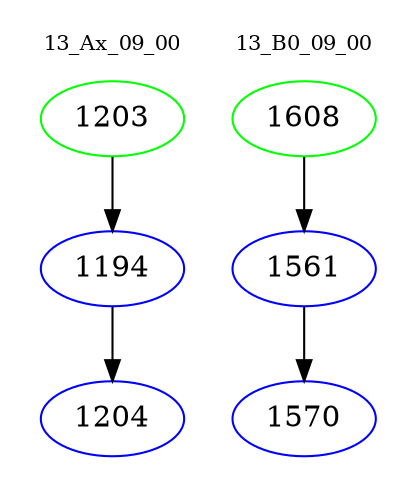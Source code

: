 digraph{
subgraph cluster_0 {
color = white
label = "13_Ax_09_00";
fontsize=10;
T0_1203 [label="1203", color="green"]
T0_1203 -> T0_1194 [color="black"]
T0_1194 [label="1194", color="blue"]
T0_1194 -> T0_1204 [color="black"]
T0_1204 [label="1204", color="blue"]
}
subgraph cluster_1 {
color = white
label = "13_B0_09_00";
fontsize=10;
T1_1608 [label="1608", color="green"]
T1_1608 -> T1_1561 [color="black"]
T1_1561 [label="1561", color="blue"]
T1_1561 -> T1_1570 [color="black"]
T1_1570 [label="1570", color="blue"]
}
}
